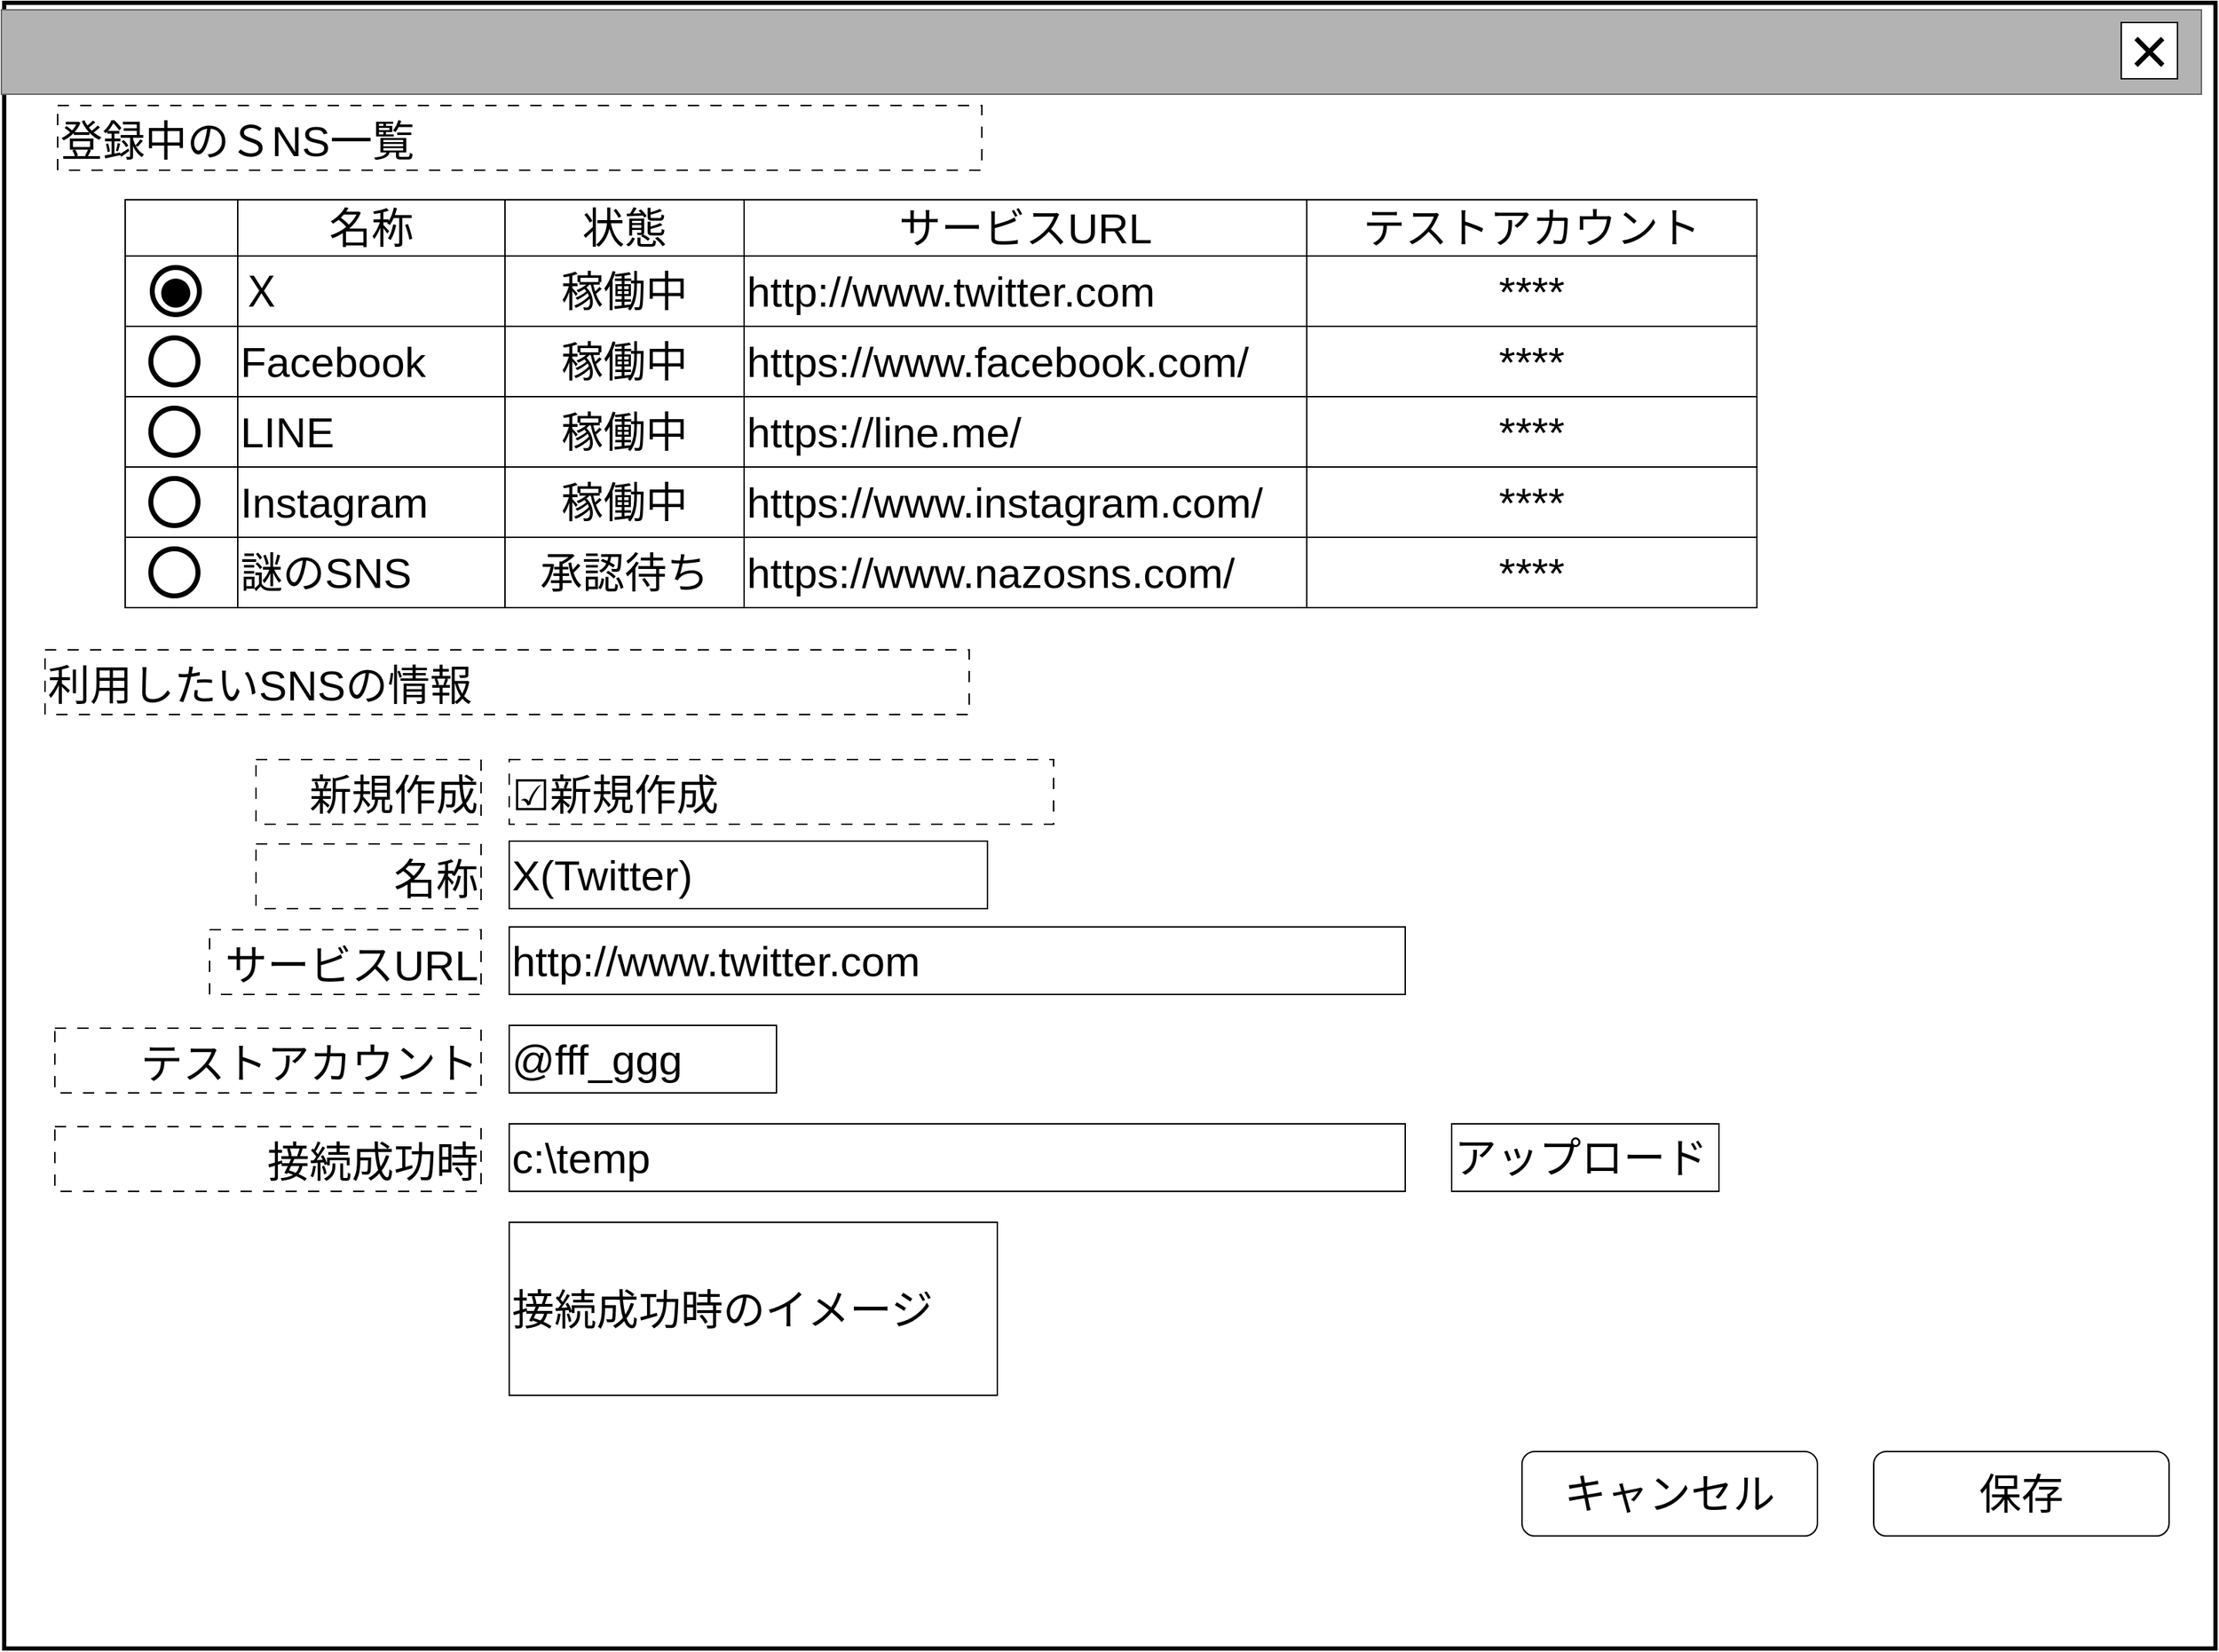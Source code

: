 <mxfile version="23.0.2" type="device">
  <diagram name="ページ1" id="LE8fIzdrHe0wcv1LTvfw">
    <mxGraphModel dx="2165" dy="1295" grid="1" gridSize="10" guides="1" tooltips="1" connect="1" arrows="1" fold="1" page="1" pageScale="1" pageWidth="1600" pageHeight="1200" math="0" shadow="0">
      <root>
        <mxCell id="0" />
        <mxCell id="cFaB45KztUIKXS-_cTrr-4" value="背景" style="locked=1;" parent="0" />
        <mxCell id="cFaB45KztUIKXS-_cTrr-8" value="" style="rounded=0;whiteSpace=wrap;html=1;" parent="cFaB45KztUIKXS-_cTrr-4" vertex="1">
          <mxGeometry x="843" y="677" width="120" height="60" as="geometry" />
        </mxCell>
        <mxCell id="cFaB45KztUIKXS-_cTrr-9" value="ウインドウ" style="locked=1;" parent="0" />
        <mxCell id="cFaB45KztUIKXS-_cTrr-10" value="" style="rounded=0;whiteSpace=wrap;html=1;strokeWidth=3;" parent="cFaB45KztUIKXS-_cTrr-9" vertex="1">
          <mxGeometry x="14" y="10" width="1572" height="1170" as="geometry" />
        </mxCell>
        <mxCell id="cFaB45KztUIKXS-_cTrr-11" value="" style="rounded=0;whiteSpace=wrap;html=1;fillColor=#B3B3B3;fontColor=#333333;strokeColor=#666666;" parent="cFaB45KztUIKXS-_cTrr-9" vertex="1">
          <mxGeometry x="12" y="15" width="1564" height="60" as="geometry" />
        </mxCell>
        <mxCell id="cFaB45KztUIKXS-_cTrr-12" value="&lt;font style=&quot;font-size: 48px;&quot;&gt;×&lt;/font&gt;" style="rounded=0;whiteSpace=wrap;html=1;" parent="cFaB45KztUIKXS-_cTrr-9" vertex="1">
          <mxGeometry x="1519" y="24" width="40" height="40" as="geometry" />
        </mxCell>
        <mxCell id="cFaB45KztUIKXS-_cTrr-14" value="名称未設定レイヤ" style="" parent="0" />
        <mxCell id="HvR4dSRWBfD3urc1JDpB-15" value="&lt;span style=&quot;font-size: 30px;&quot;&gt;保存&lt;/span&gt;" style="rounded=1;whiteSpace=wrap;html=1;" parent="cFaB45KztUIKXS-_cTrr-14" vertex="1">
          <mxGeometry x="1343" y="1040" width="210" height="60" as="geometry" />
        </mxCell>
        <mxCell id="HvR4dSRWBfD3urc1JDpB-16" value="&lt;span style=&quot;font-size: 30px;&quot;&gt;キャンセル&lt;/span&gt;" style="rounded=1;whiteSpace=wrap;html=1;" parent="cFaB45KztUIKXS-_cTrr-14" vertex="1">
          <mxGeometry x="1093" y="1040" width="210" height="60" as="geometry" />
        </mxCell>
        <mxCell id="HvR4dSRWBfD3urc1JDpB-17" value="&lt;span style=&quot;font-size: 30px;&quot;&gt;サービスURL&lt;/span&gt;" style="rounded=0;whiteSpace=wrap;html=1;align=right;dashed=1;dashPattern=8 8;verticalAlign=bottom;" parent="cFaB45KztUIKXS-_cTrr-14" vertex="1">
          <mxGeometry x="160" y="669" width="193" height="46" as="geometry" />
        </mxCell>
        <mxCell id="HvR4dSRWBfD3urc1JDpB-18" value="&lt;span style=&quot;font-size: 30px;&quot;&gt;http://www.twitter.com&lt;/span&gt;" style="rounded=0;whiteSpace=wrap;html=1;align=left;" parent="cFaB45KztUIKXS-_cTrr-14" vertex="1">
          <mxGeometry x="373" y="667" width="637" height="48" as="geometry" />
        </mxCell>
        <mxCell id="NQPnrfSZSc5s_kf7zsRG-0" value="&lt;span style=&quot;font-size: 30px;&quot;&gt;利用したいSNSの情報&lt;/span&gt;" style="rounded=0;whiteSpace=wrap;html=1;align=left;dashed=1;dashPattern=8 8;verticalAlign=bottom;" parent="cFaB45KztUIKXS-_cTrr-14" vertex="1">
          <mxGeometry x="43" y="470" width="657" height="46" as="geometry" />
        </mxCell>
        <mxCell id="NQPnrfSZSc5s_kf7zsRG-1" value="&lt;span style=&quot;font-size: 30px;&quot;&gt;登録中のＳNS一覧&lt;/span&gt;" style="rounded=0;whiteSpace=wrap;html=1;align=left;dashed=1;dashPattern=8 8;verticalAlign=bottom;" parent="cFaB45KztUIKXS-_cTrr-14" vertex="1">
          <mxGeometry x="52" y="83" width="657" height="46" as="geometry" />
        </mxCell>
        <mxCell id="nhkmNDeqV5h7F6gIU1T0-42" value="&lt;span style=&quot;font-size: 30px;&quot;&gt;名称&lt;/span&gt;" style="rounded=0;whiteSpace=wrap;html=1;align=right;dashed=1;dashPattern=8 8;verticalAlign=bottom;" parent="cFaB45KztUIKXS-_cTrr-14" vertex="1">
          <mxGeometry x="193" y="608" width="160" height="46" as="geometry" />
        </mxCell>
        <mxCell id="nhkmNDeqV5h7F6gIU1T0-43" value="&lt;span style=&quot;font-size: 30px;&quot;&gt;X(Twitter)&lt;/span&gt;" style="rounded=0;whiteSpace=wrap;html=1;align=left;" parent="cFaB45KztUIKXS-_cTrr-14" vertex="1">
          <mxGeometry x="373" y="606" width="340" height="48" as="geometry" />
        </mxCell>
        <mxCell id="nhkmNDeqV5h7F6gIU1T0-44" value="&lt;span style=&quot;font-size: 30px;&quot;&gt;テストアカウント&lt;/span&gt;" style="rounded=0;whiteSpace=wrap;html=1;align=right;dashed=1;dashPattern=8 8;verticalAlign=bottom;" parent="cFaB45KztUIKXS-_cTrr-14" vertex="1">
          <mxGeometry x="50" y="739" width="303" height="46" as="geometry" />
        </mxCell>
        <mxCell id="nhkmNDeqV5h7F6gIU1T0-45" value="&lt;span style=&quot;font-size: 30px;&quot;&gt;@fff_ggg&lt;/span&gt;" style="rounded=0;whiteSpace=wrap;html=1;align=left;" parent="cFaB45KztUIKXS-_cTrr-14" vertex="1">
          <mxGeometry x="373" y="737" width="190" height="48" as="geometry" />
        </mxCell>
        <mxCell id="nhkmNDeqV5h7F6gIU1T0-50" value="" style="childLayout=tableLayout;recursiveResize=0;shadow=0;fillColor=none;" parent="cFaB45KztUIKXS-_cTrr-14" vertex="1">
          <mxGeometry x="100" y="150" width="1160" height="290" as="geometry" />
        </mxCell>
        <mxCell id="nhkmNDeqV5h7F6gIU1T0-51" value="" style="shape=tableRow;horizontal=0;startSize=0;swimlaneHead=0;swimlaneBody=0;top=0;left=0;bottom=0;right=0;dropTarget=0;collapsible=0;recursiveResize=0;expand=0;fontStyle=0;fillColor=none;strokeColor=inherit;" parent="nhkmNDeqV5h7F6gIU1T0-50" vertex="1">
          <mxGeometry width="1160" height="40" as="geometry" />
        </mxCell>
        <mxCell id="nhkmNDeqV5h7F6gIU1T0-52" value="" style="connectable=0;recursiveResize=0;strokeColor=inherit;fillColor=none;align=center;whiteSpace=wrap;html=1;" parent="nhkmNDeqV5h7F6gIU1T0-51" vertex="1">
          <mxGeometry width="80" height="40" as="geometry">
            <mxRectangle width="80" height="40" as="alternateBounds" />
          </mxGeometry>
        </mxCell>
        <mxCell id="nhkmNDeqV5h7F6gIU1T0-53" value="&lt;font style=&quot;font-size: 30px;&quot;&gt;名称&lt;/font&gt;" style="connectable=0;recursiveResize=0;strokeColor=inherit;fillColor=none;align=center;whiteSpace=wrap;html=1;" parent="nhkmNDeqV5h7F6gIU1T0-51" vertex="1">
          <mxGeometry x="80" width="190" height="40" as="geometry">
            <mxRectangle width="190" height="40" as="alternateBounds" />
          </mxGeometry>
        </mxCell>
        <mxCell id="nhkmNDeqV5h7F6gIU1T0-54" value="&lt;font style=&quot;font-size: 30px;&quot;&gt;状態&lt;/font&gt;" style="connectable=0;recursiveResize=0;strokeColor=inherit;fillColor=none;align=center;whiteSpace=wrap;html=1;" parent="nhkmNDeqV5h7F6gIU1T0-51" vertex="1">
          <mxGeometry x="270" width="170" height="40" as="geometry">
            <mxRectangle width="170" height="40" as="alternateBounds" />
          </mxGeometry>
        </mxCell>
        <mxCell id="nhkmNDeqV5h7F6gIU1T0-55" value="&lt;font style=&quot;font-size: 30px;&quot;&gt;サービスURL&lt;/font&gt;" style="connectable=0;recursiveResize=0;strokeColor=inherit;fillColor=none;align=center;whiteSpace=wrap;html=1;" parent="nhkmNDeqV5h7F6gIU1T0-51" vertex="1">
          <mxGeometry x="440" width="400" height="40" as="geometry">
            <mxRectangle width="400" height="40" as="alternateBounds" />
          </mxGeometry>
        </mxCell>
        <mxCell id="nhkmNDeqV5h7F6gIU1T0-56" value="&lt;font style=&quot;font-size: 30px;&quot;&gt;テストアカウント&lt;/font&gt;" style="connectable=0;recursiveResize=0;strokeColor=inherit;fillColor=none;align=center;whiteSpace=wrap;html=1;" parent="nhkmNDeqV5h7F6gIU1T0-51" vertex="1">
          <mxGeometry x="840" width="320" height="40" as="geometry">
            <mxRectangle width="320" height="40" as="alternateBounds" />
          </mxGeometry>
        </mxCell>
        <mxCell id="nhkmNDeqV5h7F6gIU1T0-57" style="shape=tableRow;horizontal=0;startSize=0;swimlaneHead=0;swimlaneBody=0;top=0;left=0;bottom=0;right=0;dropTarget=0;collapsible=0;recursiveResize=0;expand=0;fontStyle=0;fillColor=none;strokeColor=inherit;" parent="nhkmNDeqV5h7F6gIU1T0-50" vertex="1">
          <mxGeometry y="40" width="1160" height="50" as="geometry" />
        </mxCell>
        <mxCell id="nhkmNDeqV5h7F6gIU1T0-58" value="" style="connectable=0;recursiveResize=0;strokeColor=inherit;fillColor=none;align=center;whiteSpace=wrap;html=1;" parent="nhkmNDeqV5h7F6gIU1T0-57" vertex="1">
          <mxGeometry width="80" height="50" as="geometry">
            <mxRectangle width="80" height="50" as="alternateBounds" />
          </mxGeometry>
        </mxCell>
        <mxCell id="nhkmNDeqV5h7F6gIU1T0-59" value="&lt;font style=&quot;font-size: 30px;&quot;&gt;Ｘ&lt;/font&gt;" style="connectable=0;recursiveResize=0;strokeColor=inherit;fillColor=none;align=left;whiteSpace=wrap;html=1;" parent="nhkmNDeqV5h7F6gIU1T0-57" vertex="1">
          <mxGeometry x="80" width="190" height="50" as="geometry">
            <mxRectangle width="190" height="50" as="alternateBounds" />
          </mxGeometry>
        </mxCell>
        <mxCell id="nhkmNDeqV5h7F6gIU1T0-60" value="&lt;font style=&quot;font-size: 30px;&quot;&gt;稼働中&lt;/font&gt;" style="connectable=0;recursiveResize=0;strokeColor=inherit;fillColor=none;align=center;whiteSpace=wrap;html=1;" parent="nhkmNDeqV5h7F6gIU1T0-57" vertex="1">
          <mxGeometry x="270" width="170" height="50" as="geometry">
            <mxRectangle width="170" height="50" as="alternateBounds" />
          </mxGeometry>
        </mxCell>
        <mxCell id="nhkmNDeqV5h7F6gIU1T0-61" value="&lt;font style=&quot;font-size: 30px;&quot;&gt;http://www.twitter.com&lt;/font&gt;" style="connectable=0;recursiveResize=0;strokeColor=inherit;fillColor=none;align=left;whiteSpace=wrap;html=1;" parent="nhkmNDeqV5h7F6gIU1T0-57" vertex="1">
          <mxGeometry x="440" width="400" height="50" as="geometry">
            <mxRectangle width="400" height="50" as="alternateBounds" />
          </mxGeometry>
        </mxCell>
        <mxCell id="nhkmNDeqV5h7F6gIU1T0-62" value="&lt;font style=&quot;font-size: 30px;&quot;&gt;****&lt;/font&gt;" style="connectable=0;recursiveResize=0;strokeColor=inherit;fillColor=none;align=center;whiteSpace=wrap;html=1;" parent="nhkmNDeqV5h7F6gIU1T0-57" vertex="1">
          <mxGeometry x="840" width="320" height="50" as="geometry">
            <mxRectangle width="320" height="50" as="alternateBounds" />
          </mxGeometry>
        </mxCell>
        <mxCell id="nhkmNDeqV5h7F6gIU1T0-63" style="shape=tableRow;horizontal=0;startSize=0;swimlaneHead=0;swimlaneBody=0;top=0;left=0;bottom=0;right=0;dropTarget=0;collapsible=0;recursiveResize=0;expand=0;fontStyle=0;fillColor=none;strokeColor=inherit;" parent="nhkmNDeqV5h7F6gIU1T0-50" vertex="1">
          <mxGeometry y="90" width="1160" height="50" as="geometry" />
        </mxCell>
        <mxCell id="nhkmNDeqV5h7F6gIU1T0-64" value="" style="connectable=0;recursiveResize=0;strokeColor=inherit;fillColor=none;align=center;whiteSpace=wrap;html=1;" parent="nhkmNDeqV5h7F6gIU1T0-63" vertex="1">
          <mxGeometry width="80" height="50" as="geometry">
            <mxRectangle width="80" height="50" as="alternateBounds" />
          </mxGeometry>
        </mxCell>
        <mxCell id="nhkmNDeqV5h7F6gIU1T0-65" value="&lt;font style=&quot;font-size: 30px;&quot;&gt;Facebook&lt;/font&gt;" style="connectable=0;recursiveResize=0;strokeColor=inherit;fillColor=none;align=left;whiteSpace=wrap;html=1;" parent="nhkmNDeqV5h7F6gIU1T0-63" vertex="1">
          <mxGeometry x="80" width="190" height="50" as="geometry">
            <mxRectangle width="190" height="50" as="alternateBounds" />
          </mxGeometry>
        </mxCell>
        <mxCell id="nhkmNDeqV5h7F6gIU1T0-66" value="&lt;font style=&quot;font-size: 30px;&quot;&gt;稼働中&lt;/font&gt;" style="connectable=0;recursiveResize=0;strokeColor=inherit;fillColor=none;align=center;whiteSpace=wrap;html=1;" parent="nhkmNDeqV5h7F6gIU1T0-63" vertex="1">
          <mxGeometry x="270" width="170" height="50" as="geometry">
            <mxRectangle width="170" height="50" as="alternateBounds" />
          </mxGeometry>
        </mxCell>
        <mxCell id="nhkmNDeqV5h7F6gIU1T0-67" value="&lt;font style=&quot;font-size: 30px;&quot;&gt;https://www.facebook.com/&lt;/font&gt;" style="connectable=0;recursiveResize=0;strokeColor=inherit;fillColor=none;align=left;whiteSpace=wrap;html=1;" parent="nhkmNDeqV5h7F6gIU1T0-63" vertex="1">
          <mxGeometry x="440" width="400" height="50" as="geometry">
            <mxRectangle width="400" height="50" as="alternateBounds" />
          </mxGeometry>
        </mxCell>
        <mxCell id="nhkmNDeqV5h7F6gIU1T0-68" value="&lt;font style=&quot;font-size: 30px;&quot;&gt;****&lt;/font&gt;" style="connectable=0;recursiveResize=0;strokeColor=inherit;fillColor=none;align=center;whiteSpace=wrap;html=1;" parent="nhkmNDeqV5h7F6gIU1T0-63" vertex="1">
          <mxGeometry x="840" width="320" height="50" as="geometry">
            <mxRectangle width="320" height="50" as="alternateBounds" />
          </mxGeometry>
        </mxCell>
        <mxCell id="nhkmNDeqV5h7F6gIU1T0-69" style="shape=tableRow;horizontal=0;startSize=0;swimlaneHead=0;swimlaneBody=0;top=0;left=0;bottom=0;right=0;dropTarget=0;collapsible=0;recursiveResize=0;expand=0;fontStyle=0;fillColor=none;strokeColor=inherit;" parent="nhkmNDeqV5h7F6gIU1T0-50" vertex="1">
          <mxGeometry y="140" width="1160" height="50" as="geometry" />
        </mxCell>
        <mxCell id="nhkmNDeqV5h7F6gIU1T0-70" style="connectable=0;recursiveResize=0;strokeColor=inherit;fillColor=none;align=center;whiteSpace=wrap;html=1;" parent="nhkmNDeqV5h7F6gIU1T0-69" vertex="1">
          <mxGeometry width="80" height="50" as="geometry">
            <mxRectangle width="80" height="50" as="alternateBounds" />
          </mxGeometry>
        </mxCell>
        <mxCell id="nhkmNDeqV5h7F6gIU1T0-71" value="&lt;font style=&quot;font-size: 30px;&quot;&gt;LINE&lt;/font&gt;" style="connectable=0;recursiveResize=0;strokeColor=inherit;fillColor=none;align=left;whiteSpace=wrap;html=1;" parent="nhkmNDeqV5h7F6gIU1T0-69" vertex="1">
          <mxGeometry x="80" width="190" height="50" as="geometry">
            <mxRectangle width="190" height="50" as="alternateBounds" />
          </mxGeometry>
        </mxCell>
        <mxCell id="nhkmNDeqV5h7F6gIU1T0-72" value="&lt;font style=&quot;font-size: 30px;&quot;&gt;稼働中&lt;/font&gt;" style="connectable=0;recursiveResize=0;strokeColor=inherit;fillColor=none;align=center;whiteSpace=wrap;html=1;" parent="nhkmNDeqV5h7F6gIU1T0-69" vertex="1">
          <mxGeometry x="270" width="170" height="50" as="geometry">
            <mxRectangle width="170" height="50" as="alternateBounds" />
          </mxGeometry>
        </mxCell>
        <mxCell id="nhkmNDeqV5h7F6gIU1T0-73" value="&lt;div style=&quot;&quot;&gt;&lt;span style=&quot;font-size: 30px; background-color: initial;&quot;&gt;https://line.me/&lt;/span&gt;&lt;/div&gt;" style="connectable=0;recursiveResize=0;strokeColor=inherit;fillColor=none;align=left;whiteSpace=wrap;html=1;" parent="nhkmNDeqV5h7F6gIU1T0-69" vertex="1">
          <mxGeometry x="440" width="400" height="50" as="geometry">
            <mxRectangle width="400" height="50" as="alternateBounds" />
          </mxGeometry>
        </mxCell>
        <mxCell id="nhkmNDeqV5h7F6gIU1T0-74" value="&lt;font style=&quot;font-size: 30px;&quot;&gt;****&lt;/font&gt;" style="connectable=0;recursiveResize=0;strokeColor=inherit;fillColor=none;align=center;whiteSpace=wrap;html=1;" parent="nhkmNDeqV5h7F6gIU1T0-69" vertex="1">
          <mxGeometry x="840" width="320" height="50" as="geometry">
            <mxRectangle width="320" height="50" as="alternateBounds" />
          </mxGeometry>
        </mxCell>
        <mxCell id="nhkmNDeqV5h7F6gIU1T0-75" style="shape=tableRow;horizontal=0;startSize=0;swimlaneHead=0;swimlaneBody=0;top=0;left=0;bottom=0;right=0;dropTarget=0;collapsible=0;recursiveResize=0;expand=0;fontStyle=0;fillColor=none;strokeColor=inherit;" parent="nhkmNDeqV5h7F6gIU1T0-50" vertex="1">
          <mxGeometry y="190" width="1160" height="50" as="geometry" />
        </mxCell>
        <mxCell id="nhkmNDeqV5h7F6gIU1T0-76" style="connectable=0;recursiveResize=0;strokeColor=inherit;fillColor=none;align=center;whiteSpace=wrap;html=1;" parent="nhkmNDeqV5h7F6gIU1T0-75" vertex="1">
          <mxGeometry width="80" height="50" as="geometry">
            <mxRectangle width="80" height="50" as="alternateBounds" />
          </mxGeometry>
        </mxCell>
        <mxCell id="nhkmNDeqV5h7F6gIU1T0-77" value="&lt;font style=&quot;font-size: 30px;&quot;&gt;Instagram&lt;/font&gt;" style="connectable=0;recursiveResize=0;strokeColor=inherit;fillColor=none;align=left;whiteSpace=wrap;html=1;" parent="nhkmNDeqV5h7F6gIU1T0-75" vertex="1">
          <mxGeometry x="80" width="190" height="50" as="geometry">
            <mxRectangle width="190" height="50" as="alternateBounds" />
          </mxGeometry>
        </mxCell>
        <mxCell id="nhkmNDeqV5h7F6gIU1T0-78" value="&lt;font style=&quot;font-size: 30px;&quot;&gt;稼働中&lt;/font&gt;" style="connectable=0;recursiveResize=0;strokeColor=inherit;fillColor=none;align=center;whiteSpace=wrap;html=1;" parent="nhkmNDeqV5h7F6gIU1T0-75" vertex="1">
          <mxGeometry x="270" width="170" height="50" as="geometry">
            <mxRectangle width="170" height="50" as="alternateBounds" />
          </mxGeometry>
        </mxCell>
        <mxCell id="nhkmNDeqV5h7F6gIU1T0-79" value="&lt;font style=&quot;font-size: 30px;&quot;&gt;https://www.instagram.com/&lt;/font&gt;" style="connectable=0;recursiveResize=0;strokeColor=inherit;fillColor=none;align=left;whiteSpace=wrap;html=1;" parent="nhkmNDeqV5h7F6gIU1T0-75" vertex="1">
          <mxGeometry x="440" width="400" height="50" as="geometry">
            <mxRectangle width="400" height="50" as="alternateBounds" />
          </mxGeometry>
        </mxCell>
        <mxCell id="nhkmNDeqV5h7F6gIU1T0-80" value="&lt;font style=&quot;font-size: 30px;&quot;&gt;****&lt;/font&gt;" style="connectable=0;recursiveResize=0;strokeColor=inherit;fillColor=none;align=center;whiteSpace=wrap;html=1;" parent="nhkmNDeqV5h7F6gIU1T0-75" vertex="1">
          <mxGeometry x="840" width="320" height="50" as="geometry">
            <mxRectangle width="320" height="50" as="alternateBounds" />
          </mxGeometry>
        </mxCell>
        <mxCell id="nhkmNDeqV5h7F6gIU1T0-81" style="shape=tableRow;horizontal=0;startSize=0;swimlaneHead=0;swimlaneBody=0;top=0;left=0;bottom=0;right=0;dropTarget=0;collapsible=0;recursiveResize=0;expand=0;fontStyle=0;fillColor=none;strokeColor=inherit;" parent="nhkmNDeqV5h7F6gIU1T0-50" vertex="1">
          <mxGeometry y="240" width="1160" height="50" as="geometry" />
        </mxCell>
        <mxCell id="nhkmNDeqV5h7F6gIU1T0-82" style="connectable=0;recursiveResize=0;strokeColor=inherit;fillColor=none;align=center;whiteSpace=wrap;html=1;" parent="nhkmNDeqV5h7F6gIU1T0-81" vertex="1">
          <mxGeometry width="80" height="50" as="geometry">
            <mxRectangle width="80" height="50" as="alternateBounds" />
          </mxGeometry>
        </mxCell>
        <mxCell id="nhkmNDeqV5h7F6gIU1T0-83" value="&lt;font style=&quot;font-size: 30px;&quot;&gt;謎のSNS&lt;/font&gt;" style="connectable=0;recursiveResize=0;strokeColor=inherit;fillColor=none;align=left;whiteSpace=wrap;html=1;" parent="nhkmNDeqV5h7F6gIU1T0-81" vertex="1">
          <mxGeometry x="80" width="190" height="50" as="geometry">
            <mxRectangle width="190" height="50" as="alternateBounds" />
          </mxGeometry>
        </mxCell>
        <mxCell id="nhkmNDeqV5h7F6gIU1T0-84" value="&lt;font style=&quot;font-size: 30px;&quot;&gt;承認待ち&lt;/font&gt;" style="connectable=0;recursiveResize=0;strokeColor=inherit;fillColor=none;align=center;whiteSpace=wrap;html=1;" parent="nhkmNDeqV5h7F6gIU1T0-81" vertex="1">
          <mxGeometry x="270" width="170" height="50" as="geometry">
            <mxRectangle width="170" height="50" as="alternateBounds" />
          </mxGeometry>
        </mxCell>
        <mxCell id="nhkmNDeqV5h7F6gIU1T0-85" value="&lt;font style=&quot;font-size: 30px;&quot;&gt;https://www.nazosns.com/&lt;/font&gt;" style="connectable=0;recursiveResize=0;strokeColor=inherit;fillColor=none;align=left;whiteSpace=wrap;html=1;" parent="nhkmNDeqV5h7F6gIU1T0-81" vertex="1">
          <mxGeometry x="440" width="400" height="50" as="geometry">
            <mxRectangle width="400" height="50" as="alternateBounds" />
          </mxGeometry>
        </mxCell>
        <mxCell id="nhkmNDeqV5h7F6gIU1T0-86" value="&lt;font style=&quot;font-size: 30px;&quot;&gt;****&lt;/font&gt;" style="connectable=0;recursiveResize=0;strokeColor=inherit;fillColor=none;align=center;whiteSpace=wrap;html=1;" parent="nhkmNDeqV5h7F6gIU1T0-81" vertex="1">
          <mxGeometry x="840" width="320" height="50" as="geometry">
            <mxRectangle width="320" height="50" as="alternateBounds" />
          </mxGeometry>
        </mxCell>
        <mxCell id="nhkmNDeqV5h7F6gIU1T0-87" value="&lt;font style=&quot;font-size: 84px;&quot;&gt;○&lt;/font&gt;" style="text;html=1;strokeColor=none;fillColor=none;align=center;verticalAlign=middle;whiteSpace=wrap;rounded=0;fontSize=60;" parent="cFaB45KztUIKXS-_cTrr-14" vertex="1">
          <mxGeometry x="106" y="196" width="60" height="30" as="geometry" />
        </mxCell>
        <mxCell id="nhkmNDeqV5h7F6gIU1T0-88" value="&lt;font style=&quot;font-size: 48px;&quot;&gt;●&lt;/font&gt;" style="text;html=1;strokeColor=none;fillColor=none;align=center;verticalAlign=middle;whiteSpace=wrap;rounded=0;fontSize=48;" parent="cFaB45KztUIKXS-_cTrr-14" vertex="1">
          <mxGeometry x="106" y="198" width="60" height="30" as="geometry" />
        </mxCell>
        <mxCell id="nhkmNDeqV5h7F6gIU1T0-91" value="&lt;font style=&quot;font-size: 84px;&quot;&gt;○&lt;/font&gt;" style="text;html=1;strokeColor=none;fillColor=none;align=center;verticalAlign=middle;whiteSpace=wrap;rounded=0;fontSize=60;" parent="cFaB45KztUIKXS-_cTrr-14" vertex="1">
          <mxGeometry x="105" y="246" width="60" height="30" as="geometry" />
        </mxCell>
        <mxCell id="nhkmNDeqV5h7F6gIU1T0-92" value="&lt;font style=&quot;font-size: 84px;&quot;&gt;○&lt;/font&gt;" style="text;html=1;strokeColor=none;fillColor=none;align=center;verticalAlign=middle;whiteSpace=wrap;rounded=0;fontSize=60;" parent="cFaB45KztUIKXS-_cTrr-14" vertex="1">
          <mxGeometry x="105" y="296" width="60" height="30" as="geometry" />
        </mxCell>
        <mxCell id="nhkmNDeqV5h7F6gIU1T0-93" value="&lt;font style=&quot;font-size: 84px;&quot;&gt;○&lt;/font&gt;" style="text;html=1;strokeColor=none;fillColor=none;align=center;verticalAlign=middle;whiteSpace=wrap;rounded=0;fontSize=60;" parent="cFaB45KztUIKXS-_cTrr-14" vertex="1">
          <mxGeometry x="105" y="346" width="60" height="30" as="geometry" />
        </mxCell>
        <mxCell id="nhkmNDeqV5h7F6gIU1T0-94" value="&lt;font style=&quot;font-size: 84px;&quot;&gt;○&lt;/font&gt;" style="text;html=1;strokeColor=none;fillColor=none;align=center;verticalAlign=middle;whiteSpace=wrap;rounded=0;fontSize=60;" parent="cFaB45KztUIKXS-_cTrr-14" vertex="1">
          <mxGeometry x="105" y="396" width="60" height="30" as="geometry" />
        </mxCell>
        <mxCell id="xIQUeVjLyp7VN2nSVYFP-0" value="&lt;span style=&quot;font-size: 30px;&quot;&gt;c:\temp&lt;/span&gt;" style="rounded=0;whiteSpace=wrap;html=1;align=left;" parent="cFaB45KztUIKXS-_cTrr-14" vertex="1">
          <mxGeometry x="373" y="807" width="637" height="48" as="geometry" />
        </mxCell>
        <mxCell id="xIQUeVjLyp7VN2nSVYFP-1" value="&lt;span style=&quot;font-size: 30px;&quot;&gt;アップロード&lt;br&gt;&lt;/span&gt;" style="rounded=0;whiteSpace=wrap;html=1;align=left;" parent="cFaB45KztUIKXS-_cTrr-14" vertex="1">
          <mxGeometry x="1043" y="807" width="190" height="48" as="geometry" />
        </mxCell>
        <mxCell id="xIQUeVjLyp7VN2nSVYFP-2" value="&lt;span style=&quot;font-size: 30px;&quot;&gt;接続成功時のイメージ&lt;/span&gt;" style="rounded=0;whiteSpace=wrap;html=1;align=left;" parent="cFaB45KztUIKXS-_cTrr-14" vertex="1">
          <mxGeometry x="373" y="877" width="347" height="123" as="geometry" />
        </mxCell>
        <mxCell id="xIQUeVjLyp7VN2nSVYFP-3" value="&lt;span style=&quot;font-size: 30px;&quot;&gt;接続成功時&lt;/span&gt;" style="rounded=0;whiteSpace=wrap;html=1;align=right;dashed=1;dashPattern=8 8;verticalAlign=bottom;" parent="cFaB45KztUIKXS-_cTrr-14" vertex="1">
          <mxGeometry x="50" y="809" width="303" height="46" as="geometry" />
        </mxCell>
        <mxCell id="TQ2KcyN2t8wo5RmU3VFa-0" value="&lt;span style=&quot;font-size: 30px;&quot;&gt;新規作成&lt;/span&gt;" style="rounded=0;whiteSpace=wrap;html=1;align=right;dashed=1;dashPattern=8 8;verticalAlign=bottom;" vertex="1" parent="cFaB45KztUIKXS-_cTrr-14">
          <mxGeometry x="193" y="548" width="160" height="46" as="geometry" />
        </mxCell>
        <mxCell id="TQ2KcyN2t8wo5RmU3VFa-1" value="&lt;span style=&quot;font-size: 30px;&quot;&gt;☑新規作成&lt;/span&gt;" style="rounded=0;whiteSpace=wrap;html=1;align=left;dashed=1;dashPattern=8 8;verticalAlign=bottom;" vertex="1" parent="cFaB45KztUIKXS-_cTrr-14">
          <mxGeometry x="373" y="548" width="387" height="46" as="geometry" />
        </mxCell>
      </root>
    </mxGraphModel>
  </diagram>
</mxfile>
